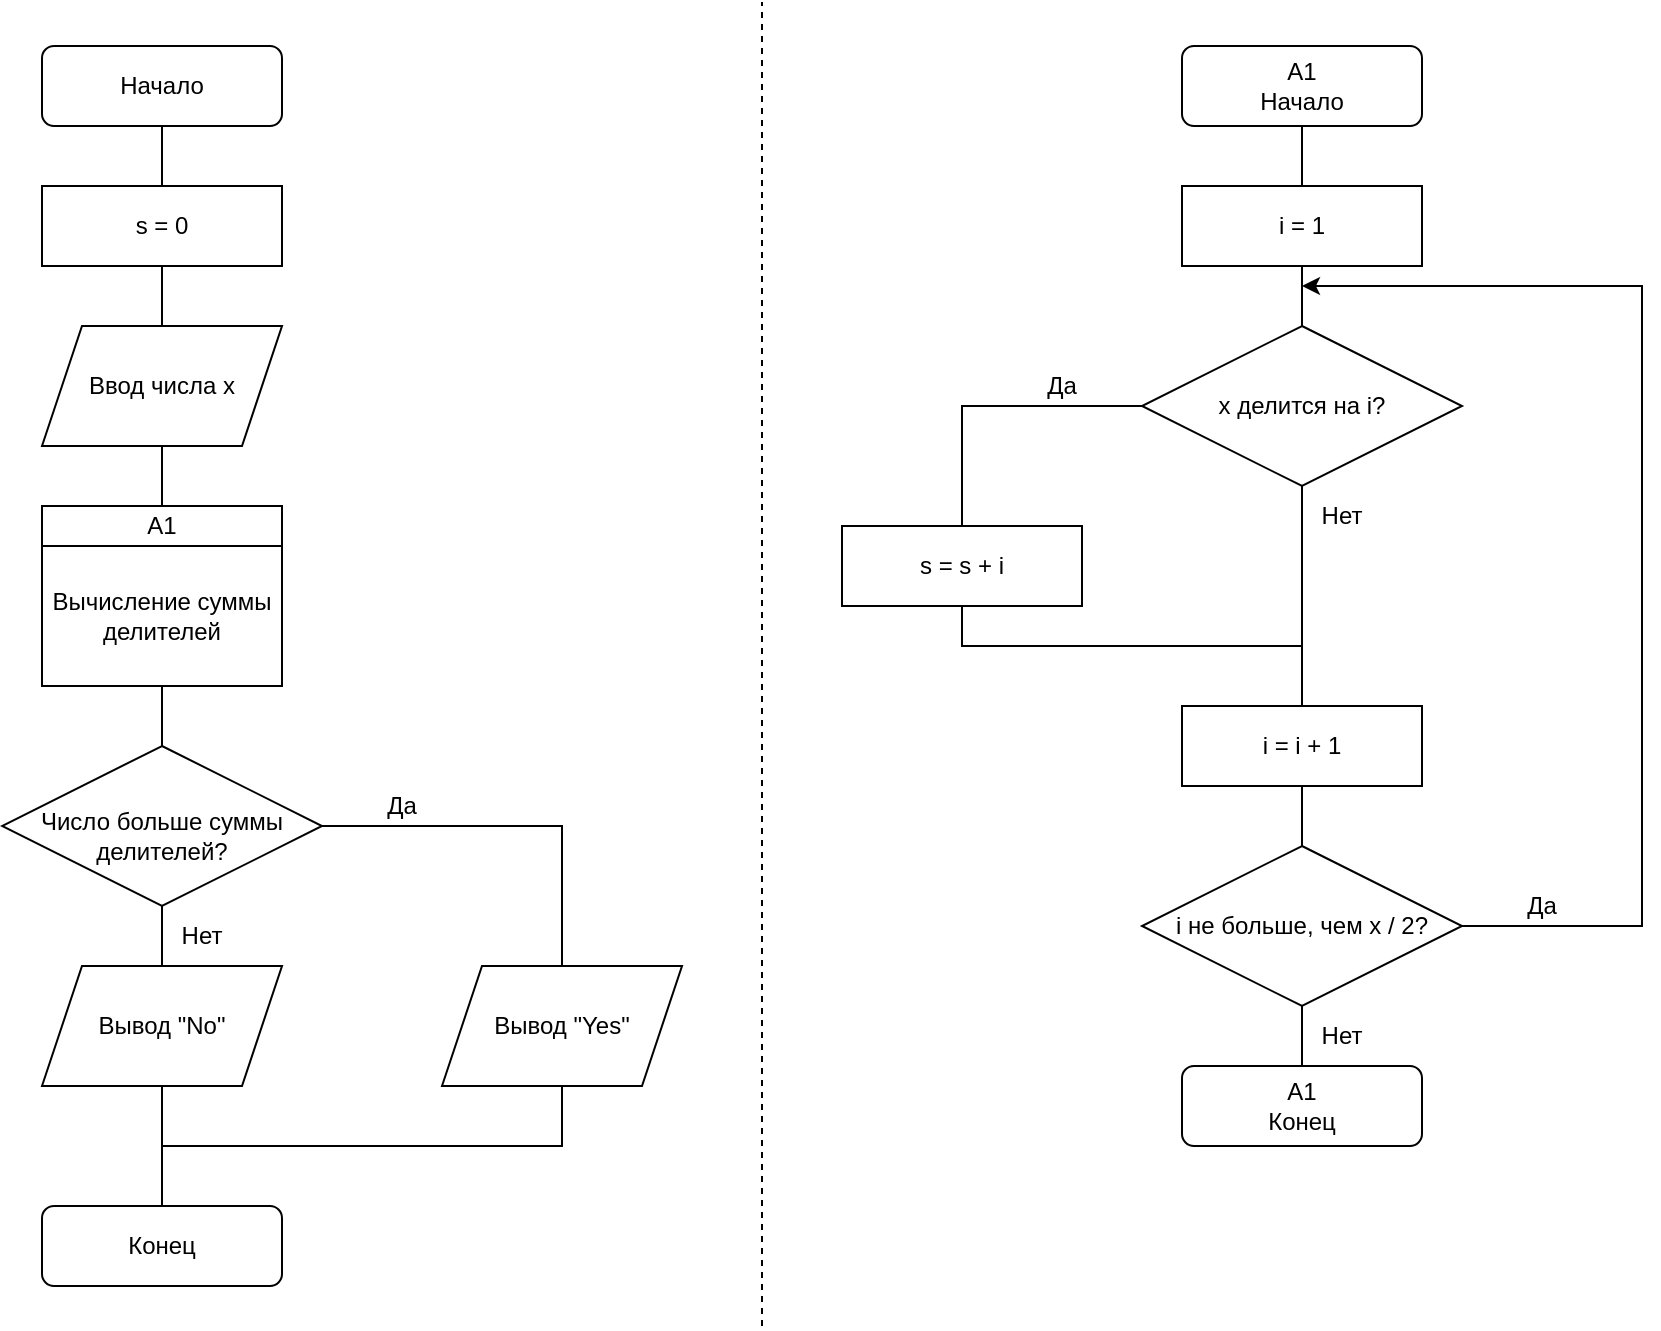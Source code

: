 <mxfile version="21.1.8" type="github">
  <diagram id="C5RBs43oDa-KdzZeNtuy" name="Основная схема">
    <mxGraphModel dx="954" dy="570" grid="1" gridSize="10" guides="1" tooltips="1" connect="1" arrows="1" fold="1" page="1" pageScale="1" pageWidth="1169" pageHeight="827" math="0" shadow="0">
      <root>
        <mxCell id="WIyWlLk6GJQsqaUBKTNV-0" />
        <mxCell id="WIyWlLk6GJQsqaUBKTNV-1" parent="WIyWlLk6GJQsqaUBKTNV-0" />
        <mxCell id="EomhwDmzgRAm-Eqv1Rle-4" value="" style="rounded=0;orthogonalLoop=1;jettySize=auto;html=1;edgeStyle=orthogonalEdgeStyle;endArrow=none;endFill=0;" edge="1" parent="WIyWlLk6GJQsqaUBKTNV-1" source="WIyWlLk6GJQsqaUBKTNV-3" target="EomhwDmzgRAm-Eqv1Rle-3">
          <mxGeometry relative="1" as="geometry" />
        </mxCell>
        <mxCell id="WIyWlLk6GJQsqaUBKTNV-3" value="Начало" style="rounded=1;whiteSpace=wrap;html=1;fontSize=12;glass=0;strokeWidth=1;shadow=0;" parent="WIyWlLk6GJQsqaUBKTNV-1" vertex="1">
          <mxGeometry x="160" y="80" width="120" height="40" as="geometry" />
        </mxCell>
        <mxCell id="WIyWlLk6GJQsqaUBKTNV-11" value="Конец" style="rounded=1;whiteSpace=wrap;html=1;fontSize=12;glass=0;strokeWidth=1;shadow=0;" parent="WIyWlLk6GJQsqaUBKTNV-1" vertex="1">
          <mxGeometry x="160" y="660" width="120" height="40" as="geometry" />
        </mxCell>
        <mxCell id="EomhwDmzgRAm-Eqv1Rle-15" value="" style="edgeStyle=orthogonalEdgeStyle;rounded=0;orthogonalLoop=1;jettySize=auto;html=1;entryX=0.5;entryY=0;entryDx=0;entryDy=0;endArrow=none;endFill=0;" edge="1" parent="WIyWlLk6GJQsqaUBKTNV-1" source="EomhwDmzgRAm-Eqv1Rle-0" target="EomhwDmzgRAm-Eqv1Rle-10">
          <mxGeometry relative="1" as="geometry" />
        </mxCell>
        <mxCell id="EomhwDmzgRAm-Eqv1Rle-0" value="Ввод числа x" style="shape=parallelogram;perimeter=parallelogramPerimeter;whiteSpace=wrap;html=1;fixedSize=1;" vertex="1" parent="WIyWlLk6GJQsqaUBKTNV-1">
          <mxGeometry x="160" y="220" width="120" height="60" as="geometry" />
        </mxCell>
        <mxCell id="EomhwDmzgRAm-Eqv1Rle-5" value="" style="edgeStyle=orthogonalEdgeStyle;rounded=0;orthogonalLoop=1;jettySize=auto;html=1;endArrow=none;endFill=0;" edge="1" parent="WIyWlLk6GJQsqaUBKTNV-1" source="EomhwDmzgRAm-Eqv1Rle-3" target="EomhwDmzgRAm-Eqv1Rle-0">
          <mxGeometry relative="1" as="geometry" />
        </mxCell>
        <mxCell id="EomhwDmzgRAm-Eqv1Rle-3" value="s = 0" style="rounded=0;whiteSpace=wrap;html=1;" vertex="1" parent="WIyWlLk6GJQsqaUBKTNV-1">
          <mxGeometry x="160" y="150" width="120" height="40" as="geometry" />
        </mxCell>
        <mxCell id="EomhwDmzgRAm-Eqv1Rle-17" value="" style="edgeStyle=orthogonalEdgeStyle;rounded=0;orthogonalLoop=1;jettySize=auto;html=1;endArrow=none;endFill=0;" edge="1" parent="WIyWlLk6GJQsqaUBKTNV-1" source="EomhwDmzgRAm-Eqv1Rle-10" target="EomhwDmzgRAm-Eqv1Rle-16">
          <mxGeometry relative="1" as="geometry" />
        </mxCell>
        <mxCell id="EomhwDmzgRAm-Eqv1Rle-10" value="A1" style="swimlane;fontStyle=0;childLayout=stackLayout;horizontal=1;startSize=20;horizontalStack=0;resizeParent=1;resizeParentMax=0;resizeLast=0;collapsible=1;marginBottom=0;whiteSpace=wrap;html=1;" vertex="1" parent="WIyWlLk6GJQsqaUBKTNV-1">
          <mxGeometry x="160" y="310" width="120" height="90" as="geometry" />
        </mxCell>
        <mxCell id="EomhwDmzgRAm-Eqv1Rle-11" value="Вычисление суммы делителей" style="text;strokeColor=none;fillColor=none;align=center;verticalAlign=middle;spacingLeft=4;spacingRight=4;overflow=hidden;points=[[0,0.5],[1,0.5]];portConstraint=eastwest;rotatable=0;whiteSpace=wrap;html=1;" vertex="1" parent="EomhwDmzgRAm-Eqv1Rle-10">
          <mxGeometry y="20" width="120" height="70" as="geometry" />
        </mxCell>
        <mxCell id="EomhwDmzgRAm-Eqv1Rle-20" value="" style="edgeStyle=orthogonalEdgeStyle;rounded=0;orthogonalLoop=1;jettySize=auto;html=1;endArrow=none;endFill=0;" edge="1" parent="WIyWlLk6GJQsqaUBKTNV-1" source="EomhwDmzgRAm-Eqv1Rle-16" target="EomhwDmzgRAm-Eqv1Rle-19">
          <mxGeometry relative="1" as="geometry" />
        </mxCell>
        <mxCell id="EomhwDmzgRAm-Eqv1Rle-22" style="edgeStyle=orthogonalEdgeStyle;rounded=0;orthogonalLoop=1;jettySize=auto;html=1;exitX=1;exitY=0.5;exitDx=0;exitDy=0;entryX=0.5;entryY=0;entryDx=0;entryDy=0;endArrow=none;endFill=0;" edge="1" parent="WIyWlLk6GJQsqaUBKTNV-1" source="EomhwDmzgRAm-Eqv1Rle-16" target="EomhwDmzgRAm-Eqv1Rle-18">
          <mxGeometry relative="1" as="geometry" />
        </mxCell>
        <mxCell id="EomhwDmzgRAm-Eqv1Rle-16" value="&lt;font style=&quot;font-size: 12px;&quot;&gt;Число больше суммы делителей?&lt;/font&gt;" style="rhombus;whiteSpace=wrap;html=1;spacingLeft=15;spacingBottom=0;spacingRight=15;spacingTop=9;" vertex="1" parent="WIyWlLk6GJQsqaUBKTNV-1">
          <mxGeometry x="140" y="430" width="160" height="80" as="geometry" />
        </mxCell>
        <mxCell id="EomhwDmzgRAm-Eqv1Rle-26" style="edgeStyle=orthogonalEdgeStyle;rounded=0;orthogonalLoop=1;jettySize=auto;html=1;exitX=0.5;exitY=1;exitDx=0;exitDy=0;endArrow=none;endFill=0;" edge="1" parent="WIyWlLk6GJQsqaUBKTNV-1" source="EomhwDmzgRAm-Eqv1Rle-18">
          <mxGeometry relative="1" as="geometry">
            <mxPoint x="220" y="630" as="targetPoint" />
            <Array as="points">
              <mxPoint x="420" y="630" />
            </Array>
          </mxGeometry>
        </mxCell>
        <mxCell id="EomhwDmzgRAm-Eqv1Rle-18" value="Вывод &quot;Yes&quot;" style="shape=parallelogram;perimeter=parallelogramPerimeter;whiteSpace=wrap;html=1;fixedSize=1;" vertex="1" parent="WIyWlLk6GJQsqaUBKTNV-1">
          <mxGeometry x="360" y="540" width="120" height="60" as="geometry" />
        </mxCell>
        <mxCell id="EomhwDmzgRAm-Eqv1Rle-25" style="edgeStyle=orthogonalEdgeStyle;rounded=0;orthogonalLoop=1;jettySize=auto;html=1;exitX=0.5;exitY=1;exitDx=0;exitDy=0;entryX=0.5;entryY=0;entryDx=0;entryDy=0;endArrow=none;endFill=0;" edge="1" parent="WIyWlLk6GJQsqaUBKTNV-1" source="EomhwDmzgRAm-Eqv1Rle-19" target="WIyWlLk6GJQsqaUBKTNV-11">
          <mxGeometry relative="1" as="geometry" />
        </mxCell>
        <mxCell id="EomhwDmzgRAm-Eqv1Rle-19" value="Вывод &quot;No&quot;" style="shape=parallelogram;perimeter=parallelogramPerimeter;whiteSpace=wrap;html=1;fixedSize=1;" vertex="1" parent="WIyWlLk6GJQsqaUBKTNV-1">
          <mxGeometry x="160" y="540" width="120" height="60" as="geometry" />
        </mxCell>
        <mxCell id="EomhwDmzgRAm-Eqv1Rle-24" value="Да" style="text;html=1;strokeColor=none;fillColor=none;align=center;verticalAlign=middle;whiteSpace=wrap;rounded=0;" vertex="1" parent="WIyWlLk6GJQsqaUBKTNV-1">
          <mxGeometry x="310" y="445" width="60" height="30" as="geometry" />
        </mxCell>
        <mxCell id="EomhwDmzgRAm-Eqv1Rle-31" style="edgeStyle=orthogonalEdgeStyle;rounded=0;orthogonalLoop=1;jettySize=auto;html=1;exitX=0.5;exitY=1;exitDx=0;exitDy=0;endArrow=none;endFill=0;" edge="1" parent="WIyWlLk6GJQsqaUBKTNV-1" source="EomhwDmzgRAm-Eqv1Rle-27" target="EomhwDmzgRAm-Eqv1Rle-29">
          <mxGeometry relative="1" as="geometry" />
        </mxCell>
        <mxCell id="EomhwDmzgRAm-Eqv1Rle-27" value="A1&lt;br&gt;Начало" style="rounded=1;whiteSpace=wrap;html=1;" vertex="1" parent="WIyWlLk6GJQsqaUBKTNV-1">
          <mxGeometry x="730" y="80" width="120" height="40" as="geometry" />
        </mxCell>
        <mxCell id="EomhwDmzgRAm-Eqv1Rle-32" style="edgeStyle=orthogonalEdgeStyle;rounded=0;orthogonalLoop=1;jettySize=auto;html=1;exitX=0.5;exitY=1;exitDx=0;exitDy=0;entryX=0.5;entryY=0;entryDx=0;entryDy=0;endArrow=none;endFill=0;" edge="1" parent="WIyWlLk6GJQsqaUBKTNV-1" source="EomhwDmzgRAm-Eqv1Rle-29" target="EomhwDmzgRAm-Eqv1Rle-30">
          <mxGeometry relative="1" as="geometry" />
        </mxCell>
        <mxCell id="EomhwDmzgRAm-Eqv1Rle-29" value="i = 1" style="rounded=0;whiteSpace=wrap;html=1;" vertex="1" parent="WIyWlLk6GJQsqaUBKTNV-1">
          <mxGeometry x="730" y="150" width="120" height="40" as="geometry" />
        </mxCell>
        <mxCell id="EomhwDmzgRAm-Eqv1Rle-36" style="edgeStyle=orthogonalEdgeStyle;rounded=0;orthogonalLoop=1;jettySize=auto;html=1;exitX=0;exitY=0.5;exitDx=0;exitDy=0;entryX=0.5;entryY=0;entryDx=0;entryDy=0;endArrow=none;endFill=0;" edge="1" parent="WIyWlLk6GJQsqaUBKTNV-1" source="EomhwDmzgRAm-Eqv1Rle-30" target="EomhwDmzgRAm-Eqv1Rle-33">
          <mxGeometry relative="1" as="geometry" />
        </mxCell>
        <mxCell id="EomhwDmzgRAm-Eqv1Rle-44" style="edgeStyle=orthogonalEdgeStyle;rounded=0;orthogonalLoop=1;jettySize=auto;html=1;exitX=0.5;exitY=1;exitDx=0;exitDy=0;entryX=0.5;entryY=0;entryDx=0;entryDy=0;endArrow=none;endFill=0;" edge="1" parent="WIyWlLk6GJQsqaUBKTNV-1" source="EomhwDmzgRAm-Eqv1Rle-30" target="EomhwDmzgRAm-Eqv1Rle-42">
          <mxGeometry relative="1" as="geometry" />
        </mxCell>
        <mxCell id="EomhwDmzgRAm-Eqv1Rle-30" value="x делится на i?" style="rhombus;whiteSpace=wrap;html=1;" vertex="1" parent="WIyWlLk6GJQsqaUBKTNV-1">
          <mxGeometry x="710" y="220" width="160" height="80" as="geometry" />
        </mxCell>
        <mxCell id="EomhwDmzgRAm-Eqv1Rle-37" style="edgeStyle=orthogonalEdgeStyle;rounded=0;orthogonalLoop=1;jettySize=auto;html=1;exitX=0.5;exitY=1;exitDx=0;exitDy=0;endArrow=none;endFill=0;" edge="1" parent="WIyWlLk6GJQsqaUBKTNV-1" source="EomhwDmzgRAm-Eqv1Rle-33">
          <mxGeometry relative="1" as="geometry">
            <mxPoint x="790" y="380" as="targetPoint" />
            <Array as="points">
              <mxPoint x="620" y="380" />
              <mxPoint x="790" y="380" />
            </Array>
          </mxGeometry>
        </mxCell>
        <mxCell id="EomhwDmzgRAm-Eqv1Rle-33" value="s = s + i" style="rounded=0;whiteSpace=wrap;html=1;" vertex="1" parent="WIyWlLk6GJQsqaUBKTNV-1">
          <mxGeometry x="560" y="320" width="120" height="40" as="geometry" />
        </mxCell>
        <mxCell id="EomhwDmzgRAm-Eqv1Rle-38" style="edgeStyle=orthogonalEdgeStyle;rounded=0;orthogonalLoop=1;jettySize=auto;html=1;exitX=1;exitY=0.5;exitDx=0;exitDy=0;" edge="1" parent="WIyWlLk6GJQsqaUBKTNV-1" source="EomhwDmzgRAm-Eqv1Rle-34">
          <mxGeometry relative="1" as="geometry">
            <mxPoint x="790" y="200" as="targetPoint" />
            <Array as="points">
              <mxPoint x="960" y="520" />
              <mxPoint x="960" y="200" />
            </Array>
          </mxGeometry>
        </mxCell>
        <mxCell id="EomhwDmzgRAm-Eqv1Rle-40" style="edgeStyle=orthogonalEdgeStyle;rounded=0;orthogonalLoop=1;jettySize=auto;html=1;exitX=0.5;exitY=1;exitDx=0;exitDy=0;entryX=0.5;entryY=0;entryDx=0;entryDy=0;endArrow=none;endFill=0;" edge="1" parent="WIyWlLk6GJQsqaUBKTNV-1" source="EomhwDmzgRAm-Eqv1Rle-34" target="EomhwDmzgRAm-Eqv1Rle-39">
          <mxGeometry relative="1" as="geometry" />
        </mxCell>
        <mxCell id="EomhwDmzgRAm-Eqv1Rle-34" value="i не больше, чем x / 2?" style="rhombus;whiteSpace=wrap;html=1;" vertex="1" parent="WIyWlLk6GJQsqaUBKTNV-1">
          <mxGeometry x="710" y="480" width="160" height="80" as="geometry" />
        </mxCell>
        <mxCell id="EomhwDmzgRAm-Eqv1Rle-39" value="A1&lt;br&gt;Конец" style="rounded=1;whiteSpace=wrap;html=1;" vertex="1" parent="WIyWlLk6GJQsqaUBKTNV-1">
          <mxGeometry x="730" y="590" width="120" height="40" as="geometry" />
        </mxCell>
        <mxCell id="EomhwDmzgRAm-Eqv1Rle-41" value="Нет" style="text;html=1;strokeColor=none;fillColor=none;align=center;verticalAlign=middle;whiteSpace=wrap;rounded=0;" vertex="1" parent="WIyWlLk6GJQsqaUBKTNV-1">
          <mxGeometry x="210" y="510" width="60" height="30" as="geometry" />
        </mxCell>
        <mxCell id="EomhwDmzgRAm-Eqv1Rle-43" value="" style="edgeStyle=orthogonalEdgeStyle;rounded=0;orthogonalLoop=1;jettySize=auto;html=1;endArrow=none;endFill=0;" edge="1" parent="WIyWlLk6GJQsqaUBKTNV-1" source="EomhwDmzgRAm-Eqv1Rle-42" target="EomhwDmzgRAm-Eqv1Rle-34">
          <mxGeometry relative="1" as="geometry" />
        </mxCell>
        <mxCell id="EomhwDmzgRAm-Eqv1Rle-42" value="i = i + 1" style="rounded=0;whiteSpace=wrap;html=1;" vertex="1" parent="WIyWlLk6GJQsqaUBKTNV-1">
          <mxGeometry x="730" y="410" width="120" height="40" as="geometry" />
        </mxCell>
        <mxCell id="EomhwDmzgRAm-Eqv1Rle-45" style="edgeStyle=orthogonalEdgeStyle;rounded=0;orthogonalLoop=1;jettySize=auto;html=1;exitX=0.5;exitY=1;exitDx=0;exitDy=0;" edge="1" parent="WIyWlLk6GJQsqaUBKTNV-1" source="EomhwDmzgRAm-Eqv1Rle-33" target="EomhwDmzgRAm-Eqv1Rle-33">
          <mxGeometry relative="1" as="geometry" />
        </mxCell>
        <mxCell id="EomhwDmzgRAm-Eqv1Rle-46" value="Да" style="text;html=1;strokeColor=none;fillColor=none;align=center;verticalAlign=middle;whiteSpace=wrap;rounded=0;" vertex="1" parent="WIyWlLk6GJQsqaUBKTNV-1">
          <mxGeometry x="880" y="495" width="60" height="30" as="geometry" />
        </mxCell>
        <mxCell id="EomhwDmzgRAm-Eqv1Rle-47" value="Да" style="text;html=1;strokeColor=none;fillColor=none;align=center;verticalAlign=middle;whiteSpace=wrap;rounded=0;" vertex="1" parent="WIyWlLk6GJQsqaUBKTNV-1">
          <mxGeometry x="640" y="235" width="60" height="30" as="geometry" />
        </mxCell>
        <mxCell id="EomhwDmzgRAm-Eqv1Rle-48" value="Нет" style="text;html=1;strokeColor=none;fillColor=none;align=center;verticalAlign=middle;whiteSpace=wrap;rounded=0;" vertex="1" parent="WIyWlLk6GJQsqaUBKTNV-1">
          <mxGeometry x="780" y="300" width="60" height="30" as="geometry" />
        </mxCell>
        <mxCell id="EomhwDmzgRAm-Eqv1Rle-49" value="Нет" style="text;html=1;strokeColor=none;fillColor=none;align=center;verticalAlign=middle;whiteSpace=wrap;rounded=0;" vertex="1" parent="WIyWlLk6GJQsqaUBKTNV-1">
          <mxGeometry x="780" y="560" width="60" height="30" as="geometry" />
        </mxCell>
        <mxCell id="EomhwDmzgRAm-Eqv1Rle-50" value="" style="endArrow=none;dashed=1;html=1;rounded=0;" edge="1" parent="WIyWlLk6GJQsqaUBKTNV-1">
          <mxGeometry width="50" height="50" relative="1" as="geometry">
            <mxPoint x="520" y="720" as="sourcePoint" />
            <mxPoint x="520" y="58" as="targetPoint" />
          </mxGeometry>
        </mxCell>
      </root>
    </mxGraphModel>
  </diagram>
</mxfile>
